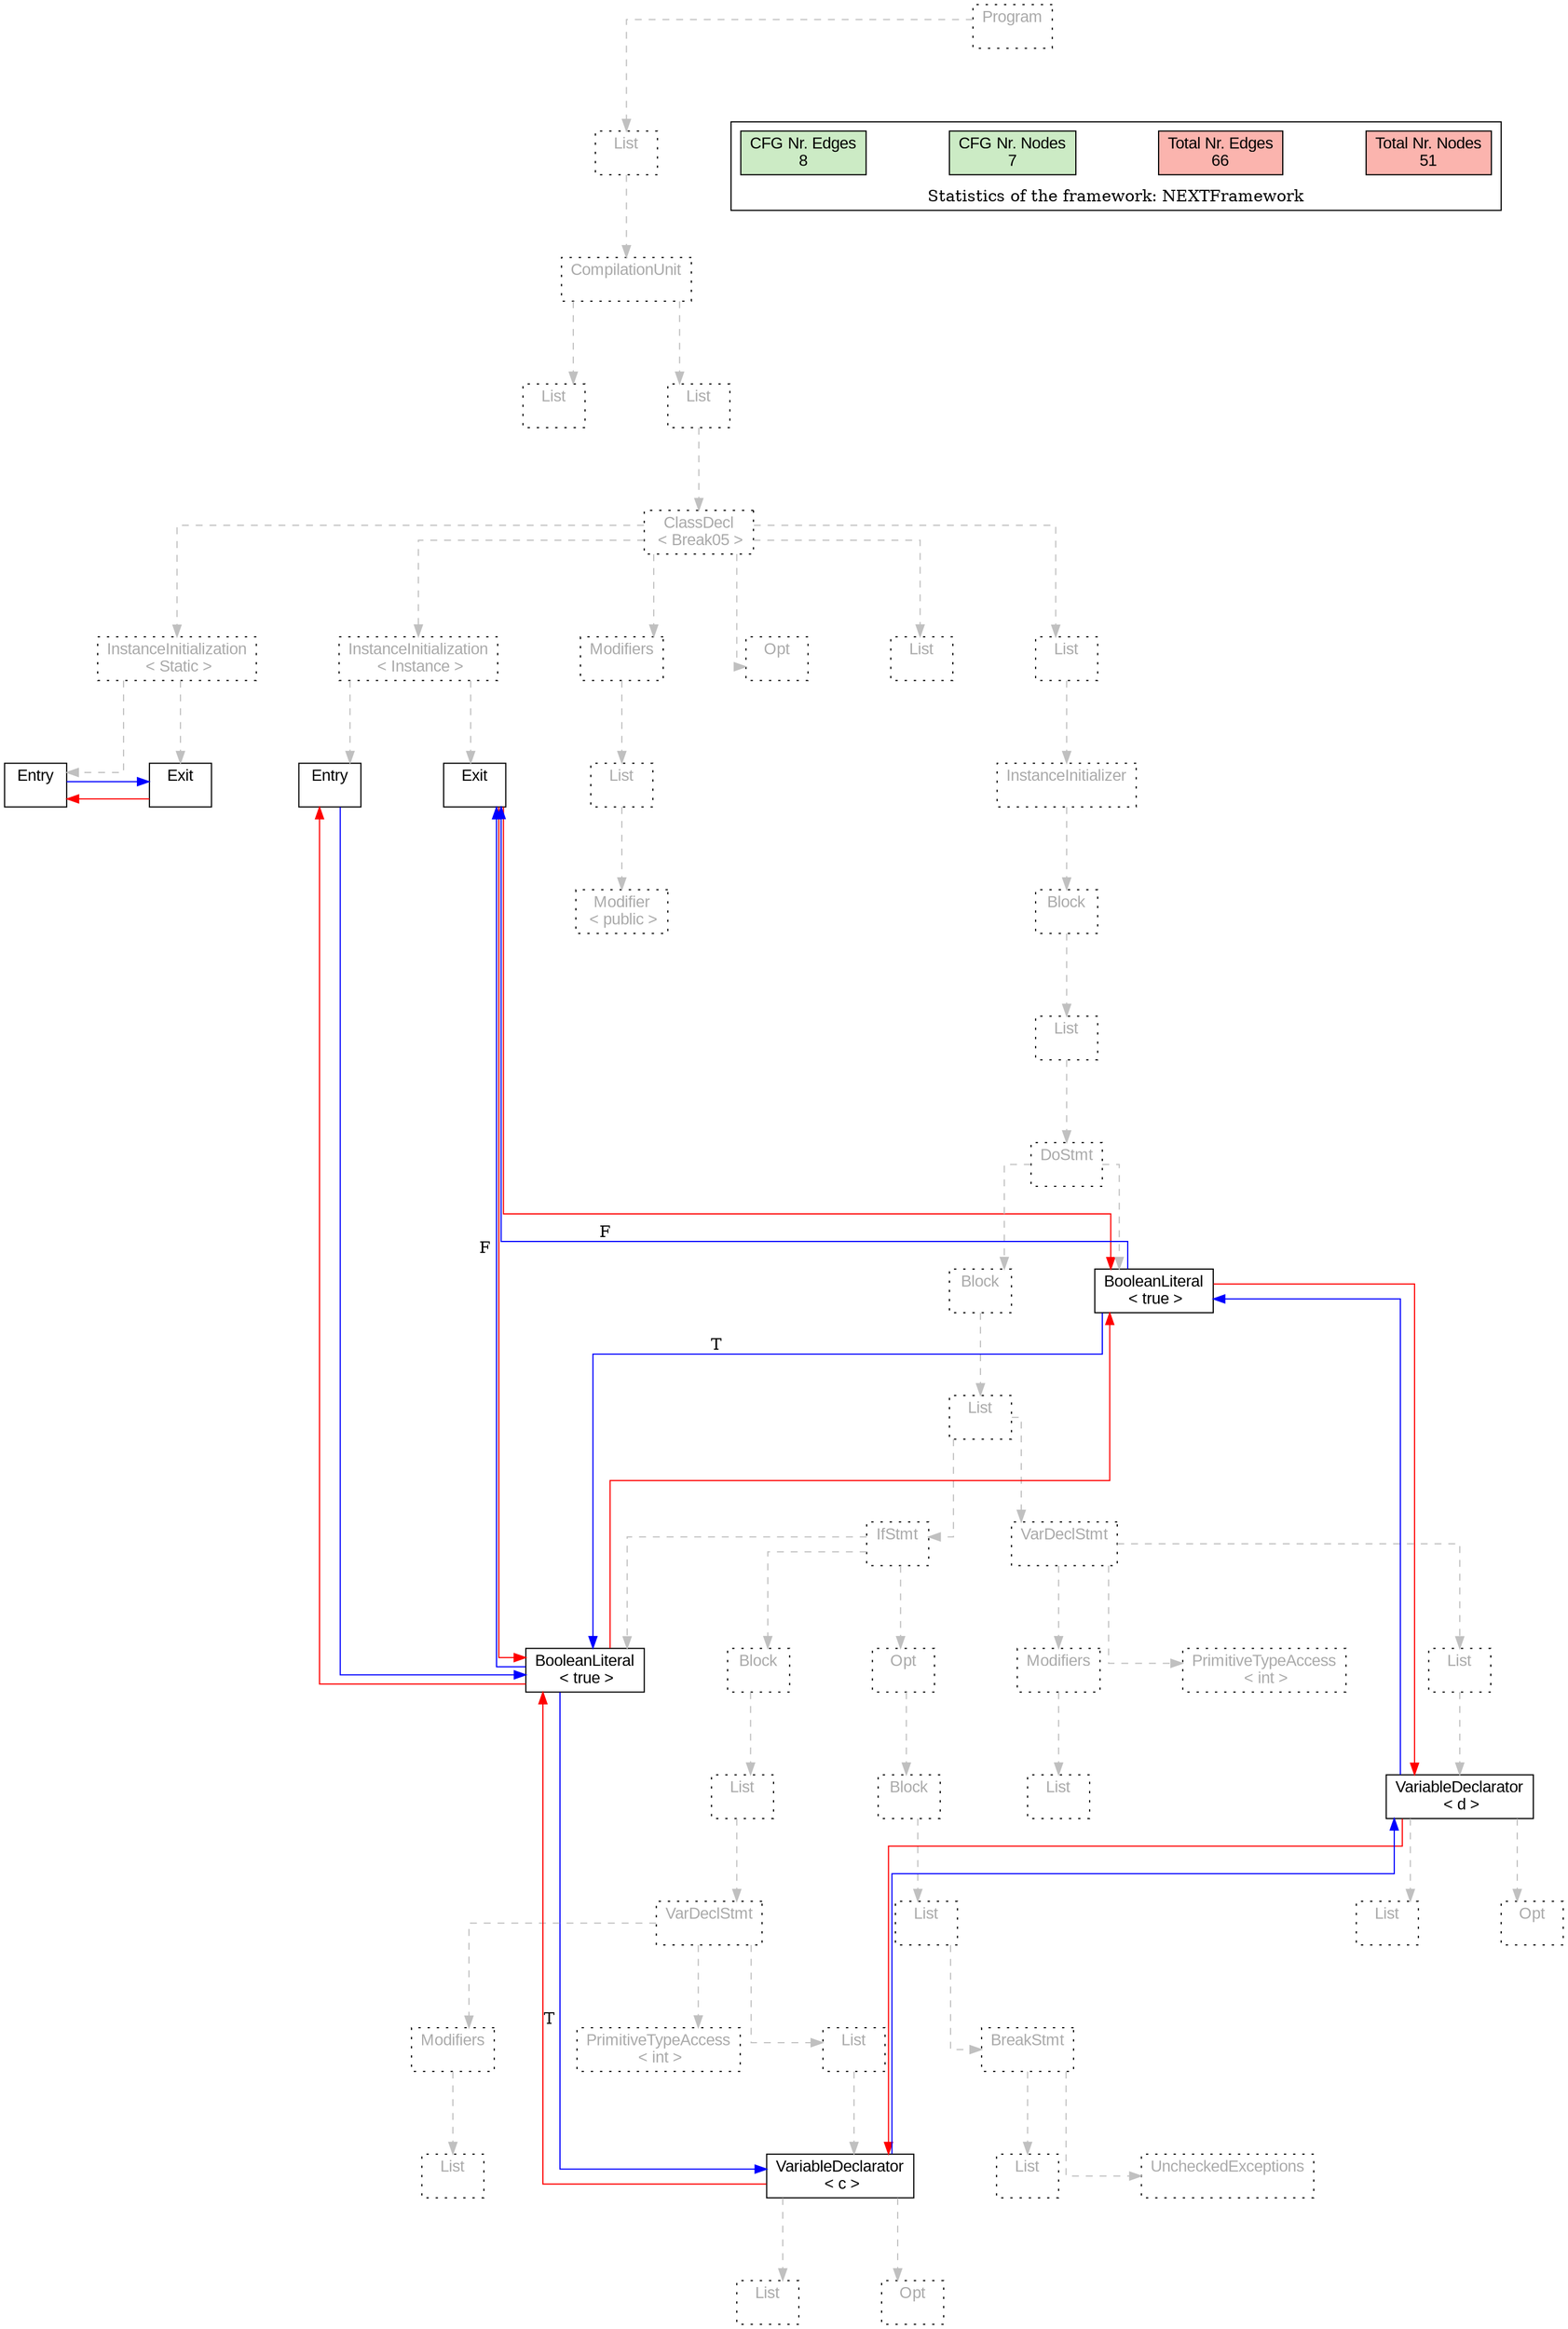 digraph G {
graph [splines=ortho, nodesep="1", ranksep="1"]
node [shape=rect, fontname=Arial];
{ rank = same; "Program[0]"}
{ rank = same; "List[1]"}
{ rank = same; "CompilationUnit[2]"}
{ rank = same; "List[3]"; "List[4]"}
{ rank = same; "ClassDecl[5]"}
{ rank = same; "Modifiers[22]"; "Opt[25]"; "List[26]"; "List[27]"; "InstanceInitialization[6]"; "InstanceInitialization[14]"}
{ rank = same; "List[23]"; "InstanceInitializer[28]"; "Entry[7]"; "Exit[8]"; "Entry[15]"; "Exit[16]"}
{ rank = same; "Modifier[24]"; "Block[29]"}
{ rank = same; "List[30]"}
{ rank = same; "DoStmt[31]"}
{ rank = same; "Block[32]"; "BooleanLiteral[60]"}
{ rank = same; "List[33]"}
{ rank = same; "IfStmt[34]"; "VarDeclStmt[52]"}
{ rank = same; "BooleanLiteral[35]"; "Block[36]"; "Opt[46]"; "Modifiers[53]"; "PrimitiveTypeAccess[55]"; "List[56]"}
{ rank = same; "List[37]"; "Block[47]"; "List[54]"; "VariableDeclarator[57]"}
{ rank = same; "VarDeclStmt[38]"; "List[48]"; "List[58]"; "Opt[59]"}
{ rank = same; "List[40]"; "VariableDeclarator[43]"; "List[51]"; "UncheckedExceptions[50]"}
{ rank = same; "Modifiers[39]"; "PrimitiveTypeAccess[41]"; "List[42]"; "BreakStmt[49]"}
{ rank = same; "List[44]"; "Opt[45]"}
"Program[0]" [label="Program\n ", style= dotted   fillcolor="#eeeeee" fontcolor="#aaaaaa"  ]
"List[1]" [label="List\n ", style= dotted   fillcolor="#eeeeee" fontcolor="#aaaaaa"  ]
"CompilationUnit[2]" [label="CompilationUnit\n ", style= dotted   fillcolor="#eeeeee" fontcolor="#aaaaaa"  ]
"List[3]" [label="List\n ", style= dotted   fillcolor="#eeeeee" fontcolor="#aaaaaa"  ]
"List[4]" [label="List\n ", style= dotted   fillcolor="#eeeeee" fontcolor="#aaaaaa"  ]
"ClassDecl[5]" [label="ClassDecl\n < Break05 >", style= dotted   fillcolor="#eeeeee" fontcolor="#aaaaaa"  ]
"Modifiers[22]" [label="Modifiers\n ", style= dotted   fillcolor="#eeeeee" fontcolor="#aaaaaa"  ]
"List[23]" [label="List\n ", style= dotted   fillcolor="#eeeeee" fontcolor="#aaaaaa"  ]
"Modifier[24]" [label="Modifier\n < public >", style= dotted   fillcolor="#eeeeee" fontcolor="#aaaaaa"  ]
"Opt[25]" [label="Opt\n ", style= dotted   fillcolor="#eeeeee" fontcolor="#aaaaaa"  ]
"List[26]" [label="List\n ", style= dotted   fillcolor="#eeeeee" fontcolor="#aaaaaa"  ]
"List[27]" [label="List\n ", style= dotted   fillcolor="#eeeeee" fontcolor="#aaaaaa"  ]
"InstanceInitializer[28]" [label="InstanceInitializer\n ", style= dotted   fillcolor="#eeeeee" fontcolor="#aaaaaa"  ]
"Block[29]" [label="Block\n ", style= dotted   fillcolor="#eeeeee" fontcolor="#aaaaaa"  ]
"List[30]" [label="List\n ", style= dotted   fillcolor="#eeeeee" fontcolor="#aaaaaa"  ]
"DoStmt[31]" [label="DoStmt\n ", style= dotted   fillcolor="#eeeeee" fontcolor="#aaaaaa"  ]
"Block[32]" [label="Block\n ", style= dotted   fillcolor="#eeeeee" fontcolor="#aaaaaa"  ]
"List[33]" [label="List\n ", style= dotted   fillcolor="#eeeeee" fontcolor="#aaaaaa"  ]
"IfStmt[34]" [label="IfStmt\n ", style= dotted   fillcolor="#eeeeee" fontcolor="#aaaaaa"  ]
"BooleanLiteral[35]" [label="BooleanLiteral\n < true >", fillcolor=white   style=filled  ]
"Block[36]" [label="Block\n ", style= dotted   fillcolor="#eeeeee" fontcolor="#aaaaaa"  ]
"List[37]" [label="List\n ", style= dotted   fillcolor="#eeeeee" fontcolor="#aaaaaa"  ]
"VarDeclStmt[38]" [label="VarDeclStmt\n ", style= dotted   fillcolor="#eeeeee" fontcolor="#aaaaaa"  ]
"Modifiers[39]" [label="Modifiers\n ", style= dotted   fillcolor="#eeeeee" fontcolor="#aaaaaa"  ]
"List[40]" [label="List\n ", style= dotted   fillcolor="#eeeeee" fontcolor="#aaaaaa"  ]
"PrimitiveTypeAccess[41]" [label="PrimitiveTypeAccess\n < int >", style= dotted   fillcolor="#eeeeee" fontcolor="#aaaaaa"  ]
"List[42]" [label="List\n ", style= dotted   fillcolor="#eeeeee" fontcolor="#aaaaaa"  ]
"VariableDeclarator[43]" [label="VariableDeclarator\n < c >", fillcolor=white   style=filled  ]
"List[44]" [label="List\n ", style= dotted   fillcolor="#eeeeee" fontcolor="#aaaaaa"  ]
"Opt[45]" [label="Opt\n ", style= dotted   fillcolor="#eeeeee" fontcolor="#aaaaaa"  ]
"Opt[46]" [label="Opt\n ", style= dotted   fillcolor="#eeeeee" fontcolor="#aaaaaa"  ]
"Block[47]" [label="Block\n ", style= dotted   fillcolor="#eeeeee" fontcolor="#aaaaaa"  ]
"List[48]" [label="List\n ", style= dotted   fillcolor="#eeeeee" fontcolor="#aaaaaa"  ]
"BreakStmt[49]" [label="BreakStmt\n ", style= dotted   fillcolor="#eeeeee" fontcolor="#aaaaaa"  ]
"List[51]" [label="List\n ", style= dotted   fillcolor="#eeeeee" fontcolor="#aaaaaa"  ]
"UncheckedExceptions[50]" [label="UncheckedExceptions\n ", style= dotted   fillcolor="#eeeeee" fontcolor="#aaaaaa"  ]
"VarDeclStmt[52]" [label="VarDeclStmt\n ", style= dotted   fillcolor="#eeeeee" fontcolor="#aaaaaa"  ]
"Modifiers[53]" [label="Modifiers\n ", style= dotted   fillcolor="#eeeeee" fontcolor="#aaaaaa"  ]
"List[54]" [label="List\n ", style= dotted   fillcolor="#eeeeee" fontcolor="#aaaaaa"  ]
"PrimitiveTypeAccess[55]" [label="PrimitiveTypeAccess\n < int >", style= dotted   fillcolor="#eeeeee" fontcolor="#aaaaaa"  ]
"List[56]" [label="List\n ", style= dotted   fillcolor="#eeeeee" fontcolor="#aaaaaa"  ]
"VariableDeclarator[57]" [label="VariableDeclarator\n < d >", fillcolor=white   style=filled  ]
"List[58]" [label="List\n ", style= dotted   fillcolor="#eeeeee" fontcolor="#aaaaaa"  ]
"Opt[59]" [label="Opt\n ", style= dotted   fillcolor="#eeeeee" fontcolor="#aaaaaa"  ]
"BooleanLiteral[60]" [label="BooleanLiteral\n < true >", fillcolor=white   style=filled  ]
"InstanceInitialization[6]" [label="InstanceInitialization\n < Instance >", style= dotted   fillcolor="#eeeeee" fontcolor="#aaaaaa"  ]
"Entry[7]" [label="Entry\n ", fillcolor=white   style=filled  ]
"Exit[8]" [label="Exit\n ", fillcolor=white   style=filled  ]
"InstanceInitialization[14]" [label="InstanceInitialization\n < Static >", style= dotted   fillcolor="#eeeeee" fontcolor="#aaaaaa"  ]
"Entry[15]" [label="Entry\n ", fillcolor=white   style=filled  ]
"Exit[16]" [label="Exit\n ", fillcolor=white   style=filled  ]
"CompilationUnit[2]" -> "List[3]" [style=dashed, color=gray]
"List[23]" -> "Modifier[24]" [style=dashed, color=gray]
"Modifiers[22]" -> "List[23]" [style=dashed, color=gray]
"ClassDecl[5]" -> "Modifiers[22]" [style=dashed, color=gray]
"ClassDecl[5]" -> "Opt[25]" [style=dashed, color=gray]
"ClassDecl[5]" -> "List[26]" [style=dashed, color=gray]
"IfStmt[34]" -> "BooleanLiteral[35]" [style=dashed, color=gray]
"Modifiers[39]" -> "List[40]" [style=dashed, color=gray]
"VarDeclStmt[38]" -> "Modifiers[39]" [style=dashed, color=gray]
"VarDeclStmt[38]" -> "PrimitiveTypeAccess[41]" [style=dashed, color=gray]
"VariableDeclarator[43]" -> "List[44]" [style=dashed, color=gray]
"VariableDeclarator[43]" -> "Opt[45]" [style=dashed, color=gray]
"List[42]" -> "VariableDeclarator[43]" [style=dashed, color=gray]
"VarDeclStmt[38]" -> "List[42]" [style=dashed, color=gray]
"List[37]" -> "VarDeclStmt[38]" [style=dashed, color=gray]
"Block[36]" -> "List[37]" [style=dashed, color=gray]
"IfStmt[34]" -> "Block[36]" [style=dashed, color=gray]
"BreakStmt[49]" -> "List[51]" [style=dashed, color=gray]
"BreakStmt[49]" -> "UncheckedExceptions[50]" [style=dashed, color=gray]
"List[48]" -> "BreakStmt[49]" [style=dashed, color=gray]
"Block[47]" -> "List[48]" [style=dashed, color=gray]
"Opt[46]" -> "Block[47]" [style=dashed, color=gray]
"IfStmt[34]" -> "Opt[46]" [style=dashed, color=gray]
"List[33]" -> "IfStmt[34]" [style=dashed, color=gray]
"Modifiers[53]" -> "List[54]" [style=dashed, color=gray]
"VarDeclStmt[52]" -> "Modifiers[53]" [style=dashed, color=gray]
"VarDeclStmt[52]" -> "PrimitiveTypeAccess[55]" [style=dashed, color=gray]
"VariableDeclarator[57]" -> "List[58]" [style=dashed, color=gray]
"VariableDeclarator[57]" -> "Opt[59]" [style=dashed, color=gray]
"List[56]" -> "VariableDeclarator[57]" [style=dashed, color=gray]
"VarDeclStmt[52]" -> "List[56]" [style=dashed, color=gray]
"List[33]" -> "VarDeclStmt[52]" [style=dashed, color=gray]
"Block[32]" -> "List[33]" [style=dashed, color=gray]
"DoStmt[31]" -> "Block[32]" [style=dashed, color=gray]
"DoStmt[31]" -> "BooleanLiteral[60]" [style=dashed, color=gray]
"List[30]" -> "DoStmt[31]" [style=dashed, color=gray]
"Block[29]" -> "List[30]" [style=dashed, color=gray]
"InstanceInitializer[28]" -> "Block[29]" [style=dashed, color=gray]
"List[27]" -> "InstanceInitializer[28]" [style=dashed, color=gray]
"ClassDecl[5]" -> "List[27]" [style=dashed, color=gray]
"InstanceInitialization[6]" -> "Entry[7]" [style=dashed, color=gray]
"InstanceInitialization[6]" -> "Exit[8]" [style=dashed, color=gray]
"InstanceInitialization[14]" -> "Entry[15]" [style=dashed, color=gray]
"InstanceInitialization[14]" -> "Exit[16]" [style=dashed, color=gray]
"ClassDecl[5]" -> "InstanceInitialization[6]" [style=dashed, color=gray]
"ClassDecl[5]" -> "InstanceInitialization[14]" [style=dashed, color=gray]
"List[4]" -> "ClassDecl[5]" [style=dashed, color=gray]
"CompilationUnit[2]" -> "List[4]" [style=dashed, color=gray]
"List[1]" -> "CompilationUnit[2]" [style=dashed, color=gray]
"Program[0]" -> "List[1]" [style=dashed, color=gray]
"Exit[16]" -> "Entry[15]" [color=red, constraint=false]
"Entry[15]" -> "Exit[16]" [color=blue, constraint=false, xlabel=" "] 
"Exit[8]" -> "BooleanLiteral[35]" [color=red, constraint=false]
"Exit[8]" -> "BooleanLiteral[60]" [color=red, constraint=false]
"BooleanLiteral[60]" -> "BooleanLiteral[35]" [color=blue, constraint=false, xlabel="T "] 
"BooleanLiteral[60]" -> "Exit[8]" [color=blue, constraint=false, xlabel="F "] 
"BooleanLiteral[60]" -> "VariableDeclarator[57]" [color=red, constraint=false]
"VariableDeclarator[57]" -> "BooleanLiteral[60]" [color=blue, constraint=false, xlabel=" "] 
"VariableDeclarator[57]" -> "VariableDeclarator[43]" [color=red, constraint=false]
"VariableDeclarator[43]" -> "VariableDeclarator[57]" [color=blue, constraint=false, xlabel=" "] 
"VariableDeclarator[43]" -> "BooleanLiteral[35]" [color=red, constraint=false]
"BooleanLiteral[35]" -> "VariableDeclarator[43]" [color=blue, constraint=false, xlabel="T "] 
"BooleanLiteral[35]" -> "Exit[8]" [color=blue, constraint=false, xlabel="F "] 
"BooleanLiteral[35]" -> "Entry[7]" [color=red, constraint=false]
"BooleanLiteral[35]" -> "BooleanLiteral[60]" [color=red, constraint=false]
"Entry[7]" -> "BooleanLiteral[35]" [color=blue, constraint=false, xlabel=" "] 
"List[3]" -> "List[4]" [style=invis]
"InstanceInitialization[14]" -> "InstanceInitialization[6]" -> "Modifiers[22]" -> "Opt[25]" -> "List[26]" -> "List[27]" [style=invis]
"Block[32]" -> "BooleanLiteral[60]" [style=invis]
"IfStmt[34]" -> "VarDeclStmt[52]" [style=invis]
"BooleanLiteral[35]" -> "Block[36]" -> "Opt[46]" [style=invis]
"Modifiers[39]" -> "PrimitiveTypeAccess[41]" -> "List[42]" [style=invis]
"List[44]" -> "Opt[45]" [style=invis]
"Modifiers[53]" -> "PrimitiveTypeAccess[55]" -> "List[56]" [style=invis]
"List[58]" -> "Opt[59]" [style=invis]
"Entry[7]" -> "Exit[8]" [style=invis]
"Entry[15]" -> "Exit[16]" [style=invis]

subgraph cluster_legend {
{node [style=filled, fillcolor=1, colorscheme="pastel13"]
Nodes [label="Total Nr. Nodes
51", fillcolor=1]
Edges [label="Total Nr. Edges
66", fillcolor=1]
NodesCFG [label="CFG Nr. Nodes
7", fillcolor=3]
EdgesCFG [label="CFG Nr. Edges
8", fillcolor=3]
Nodes-> "Program[0]" -> NodesCFG  [style="invis"]
Edges -> "Program[0]" ->EdgesCFG [style="invis"]}
label = "Statistics of the framework: NEXTFramework"
style="solid"
ranksep=0.05
nodesep=0.01
labelloc = b
len=2
}}
